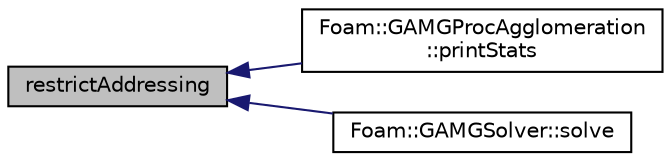 digraph "restrictAddressing"
{
  bgcolor="transparent";
  edge [fontname="Helvetica",fontsize="10",labelfontname="Helvetica",labelfontsize="10"];
  node [fontname="Helvetica",fontsize="10",shape=record];
  rankdir="LR";
  Node1 [label="restrictAddressing",height=0.2,width=0.4,color="black", fillcolor="grey75", style="filled", fontcolor="black"];
  Node1 -> Node2 [dir="back",color="midnightblue",fontsize="10",style="solid",fontname="Helvetica"];
  Node2 [label="Foam::GAMGProcAgglomeration\l::printStats",height=0.2,width=0.4,color="black",URL="$a00917.html#a6ce45c866eeb73234eede75537cda896",tooltip="Debug: write agglomeration info. "];
  Node1 -> Node3 [dir="back",color="midnightblue",fontsize="10",style="solid",fontname="Helvetica"];
  Node3 [label="Foam::GAMGSolver::solve",height=0.2,width=0.4,color="black",URL="$a00918.html#a67060ce780f6992862e39b0d82c37aa0",tooltip="Solve. "];
}
